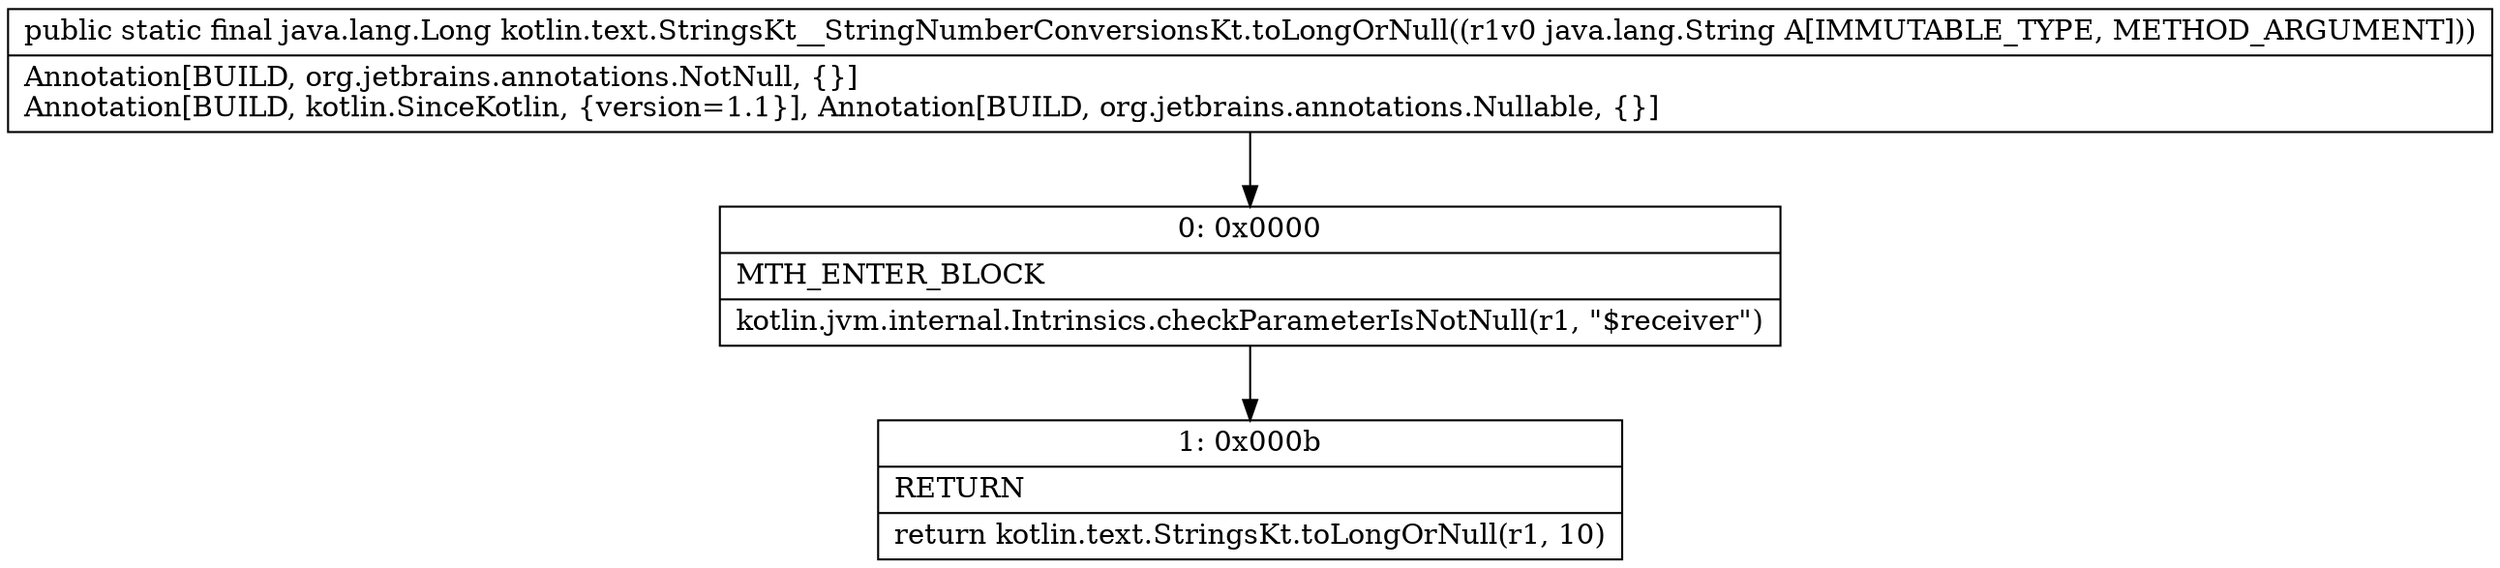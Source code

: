 digraph "CFG forkotlin.text.StringsKt__StringNumberConversionsKt.toLongOrNull(Ljava\/lang\/String;)Ljava\/lang\/Long;" {
Node_0 [shape=record,label="{0\:\ 0x0000|MTH_ENTER_BLOCK\l|kotlin.jvm.internal.Intrinsics.checkParameterIsNotNull(r1, \"$receiver\")\l}"];
Node_1 [shape=record,label="{1\:\ 0x000b|RETURN\l|return kotlin.text.StringsKt.toLongOrNull(r1, 10)\l}"];
MethodNode[shape=record,label="{public static final java.lang.Long kotlin.text.StringsKt__StringNumberConversionsKt.toLongOrNull((r1v0 java.lang.String A[IMMUTABLE_TYPE, METHOD_ARGUMENT]))  | Annotation[BUILD, org.jetbrains.annotations.NotNull, \{\}]\lAnnotation[BUILD, kotlin.SinceKotlin, \{version=1.1\}], Annotation[BUILD, org.jetbrains.annotations.Nullable, \{\}]\l}"];
MethodNode -> Node_0;
Node_0 -> Node_1;
}

